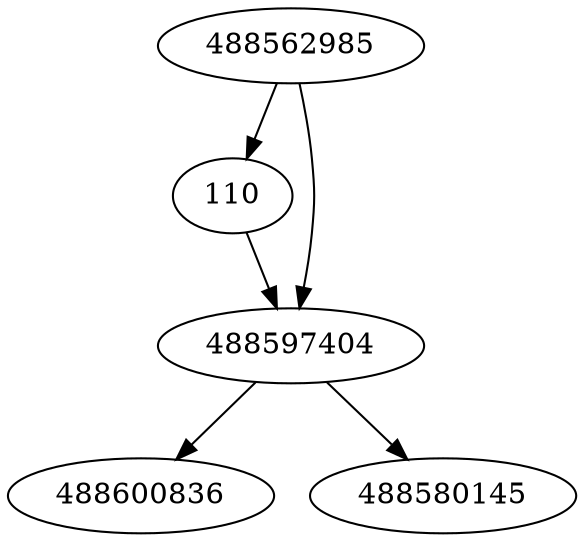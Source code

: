 strict digraph  {
488600836;
488562985;
110;
488580145;
488597404;
488562985 -> 488597404;
488562985 -> 110;
110 -> 488597404;
488597404 -> 488580145;
488597404 -> 488600836;
}
